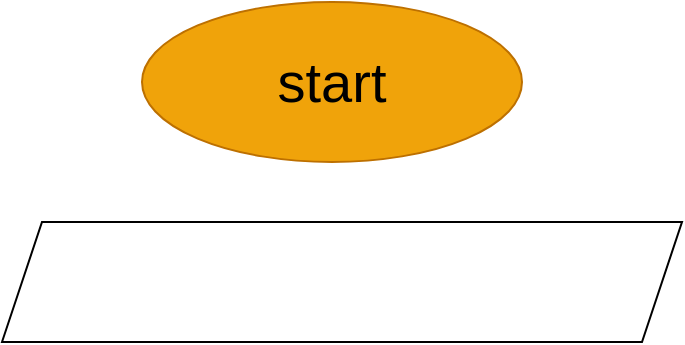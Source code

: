 <mxfile version="20.4.0" type="device"><diagram id="8J38llInG5uuJdc4u0fe" name="Страница 1"><mxGraphModel dx="1102" dy="582" grid="1" gridSize="10" guides="1" tooltips="1" connect="1" arrows="1" fold="1" page="1" pageScale="1" pageWidth="827" pageHeight="1169" math="0" shadow="0"><root><mxCell id="0"/><mxCell id="1" parent="0"/><mxCell id="0Oa2Qqg7uSvgOQv-ONkk-1" value="&lt;font style=&quot;font-size: 28px;&quot;&gt;start&lt;/font&gt;" style="ellipse;whiteSpace=wrap;html=1;fillColor=#f0a30a;strokeColor=#BD7000;fontColor=#000000;" vertex="1" parent="1"><mxGeometry x="220" y="40" width="190" height="80" as="geometry"/></mxCell><mxCell id="0Oa2Qqg7uSvgOQv-ONkk-2" value="" style="shape=parallelogram;perimeter=parallelogramPerimeter;whiteSpace=wrap;html=1;fixedSize=1;fontSize=28;" vertex="1" parent="1"><mxGeometry x="150" y="150" width="340" height="60" as="geometry"/></mxCell></root></mxGraphModel></diagram></mxfile>